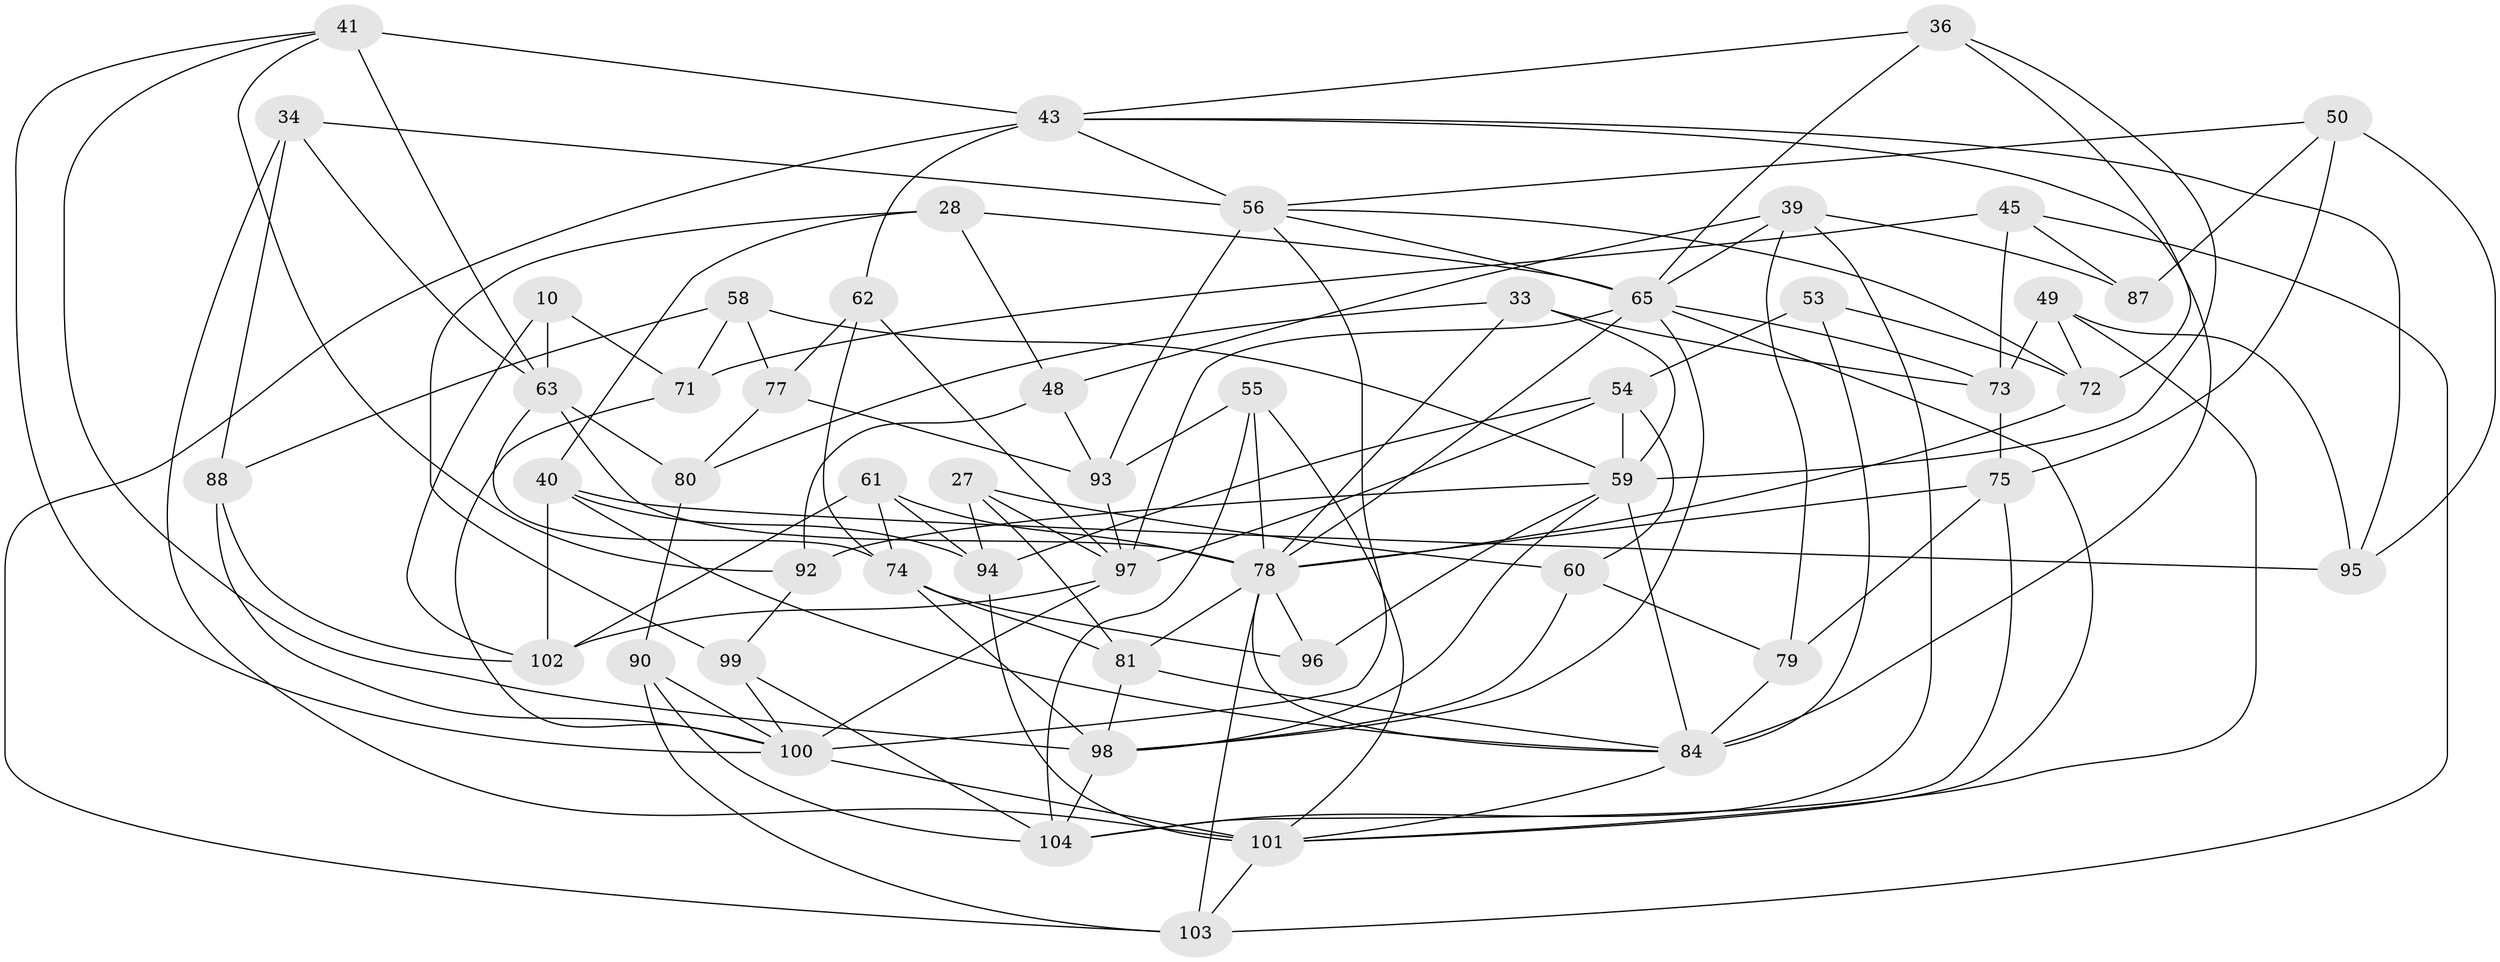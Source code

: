 // original degree distribution, {4: 1.0}
// Generated by graph-tools (version 1.1) at 2025/57/03/09/25 04:57:26]
// undirected, 52 vertices, 131 edges
graph export_dot {
graph [start="1"]
  node [color=gray90,style=filled];
  10;
  27;
  28;
  33;
  34;
  36;
  39 [super="+5"];
  40 [super="+37"];
  41 [super="+30"];
  43 [super="+4+38"];
  45;
  48;
  49;
  50;
  53;
  54 [super="+12"];
  55;
  56 [super="+25+31"];
  58;
  59 [super="+32"];
  60;
  61;
  62;
  63 [super="+17"];
  65 [super="+7+18+29"];
  71;
  72 [super="+24"];
  73 [super="+2"];
  74 [super="+19"];
  75 [super="+57"];
  77;
  78 [super="+66+76+68"];
  79;
  80;
  81 [super="+52"];
  84 [super="+70"];
  87;
  88;
  90;
  92 [super="+91"];
  93 [super="+35"];
  94 [super="+22"];
  95;
  96 [super="+67"];
  97 [super="+11+20+82"];
  98 [super="+23+69"];
  99 [super="+42"];
  100 [super="+83"];
  101 [super="+8+51+85"];
  102 [super="+46"];
  103 [super="+89"];
  104 [super="+1+64"];
  10 -- 102;
  10 -- 71;
  10 -- 63 [weight=2];
  27 -- 60;
  27 -- 94;
  27 -- 97;
  27 -- 81;
  28 -- 40;
  28 -- 48;
  28 -- 99;
  28 -- 65;
  33 -- 80;
  33 -- 73;
  33 -- 59;
  33 -- 78;
  34 -- 101;
  34 -- 88;
  34 -- 56;
  34 -- 63;
  36 -- 43;
  36 -- 72;
  36 -- 59;
  36 -- 65;
  39 -- 87 [weight=2];
  39 -- 65;
  39 -- 48;
  39 -- 79;
  39 -- 104;
  40 -- 102;
  40 -- 84 [weight=2];
  40 -- 94;
  40 -- 95;
  41 -- 63;
  41 -- 43 [weight=2];
  41 -- 98;
  41 -- 92;
  41 -- 100;
  43 -- 62;
  43 -- 95;
  43 -- 103;
  43 -- 56;
  43 -- 84;
  45 -- 87;
  45 -- 103;
  45 -- 71;
  45 -- 73;
  48 -- 92;
  48 -- 93;
  49 -- 95;
  49 -- 101;
  49 -- 73;
  49 -- 72;
  50 -- 95;
  50 -- 75;
  50 -- 87;
  50 -- 56;
  53 -- 72 [weight=2];
  53 -- 54;
  53 -- 84;
  54 -- 97;
  54 -- 94 [weight=2];
  54 -- 60;
  54 -- 59;
  55 -- 104;
  55 -- 101;
  55 -- 78;
  55 -- 93;
  56 -- 65;
  56 -- 72;
  56 -- 100;
  56 -- 93 [weight=2];
  58 -- 59;
  58 -- 71;
  58 -- 88;
  58 -- 77;
  59 -- 96;
  59 -- 92 [weight=2];
  59 -- 84 [weight=2];
  59 -- 98;
  60 -- 79;
  60 -- 98;
  61 -- 94;
  61 -- 74;
  61 -- 78;
  61 -- 102;
  62 -- 74;
  62 -- 77;
  62 -- 97;
  63 -- 80;
  63 -- 78 [weight=2];
  63 -- 74;
  65 -- 98;
  65 -- 101;
  65 -- 78;
  65 -- 97 [weight=2];
  65 -- 73;
  71 -- 100;
  72 -- 78;
  73 -- 75 [weight=2];
  74 -- 81 [weight=2];
  74 -- 96 [weight=2];
  74 -- 98;
  75 -- 104;
  75 -- 79;
  75 -- 78;
  77 -- 80;
  77 -- 93;
  78 -- 96 [weight=3];
  78 -- 103 [weight=3];
  78 -- 81;
  78 -- 84;
  79 -- 84;
  80 -- 90;
  81 -- 84;
  81 -- 98;
  84 -- 101;
  88 -- 102;
  88 -- 100;
  90 -- 104;
  90 -- 103;
  90 -- 100;
  92 -- 99 [weight=2];
  93 -- 97;
  94 -- 101;
  97 -- 100 [weight=2];
  97 -- 102 [weight=2];
  98 -- 104 [weight=2];
  99 -- 104 [weight=2];
  99 -- 100;
  100 -- 101 [weight=2];
  101 -- 103 [weight=2];
}
